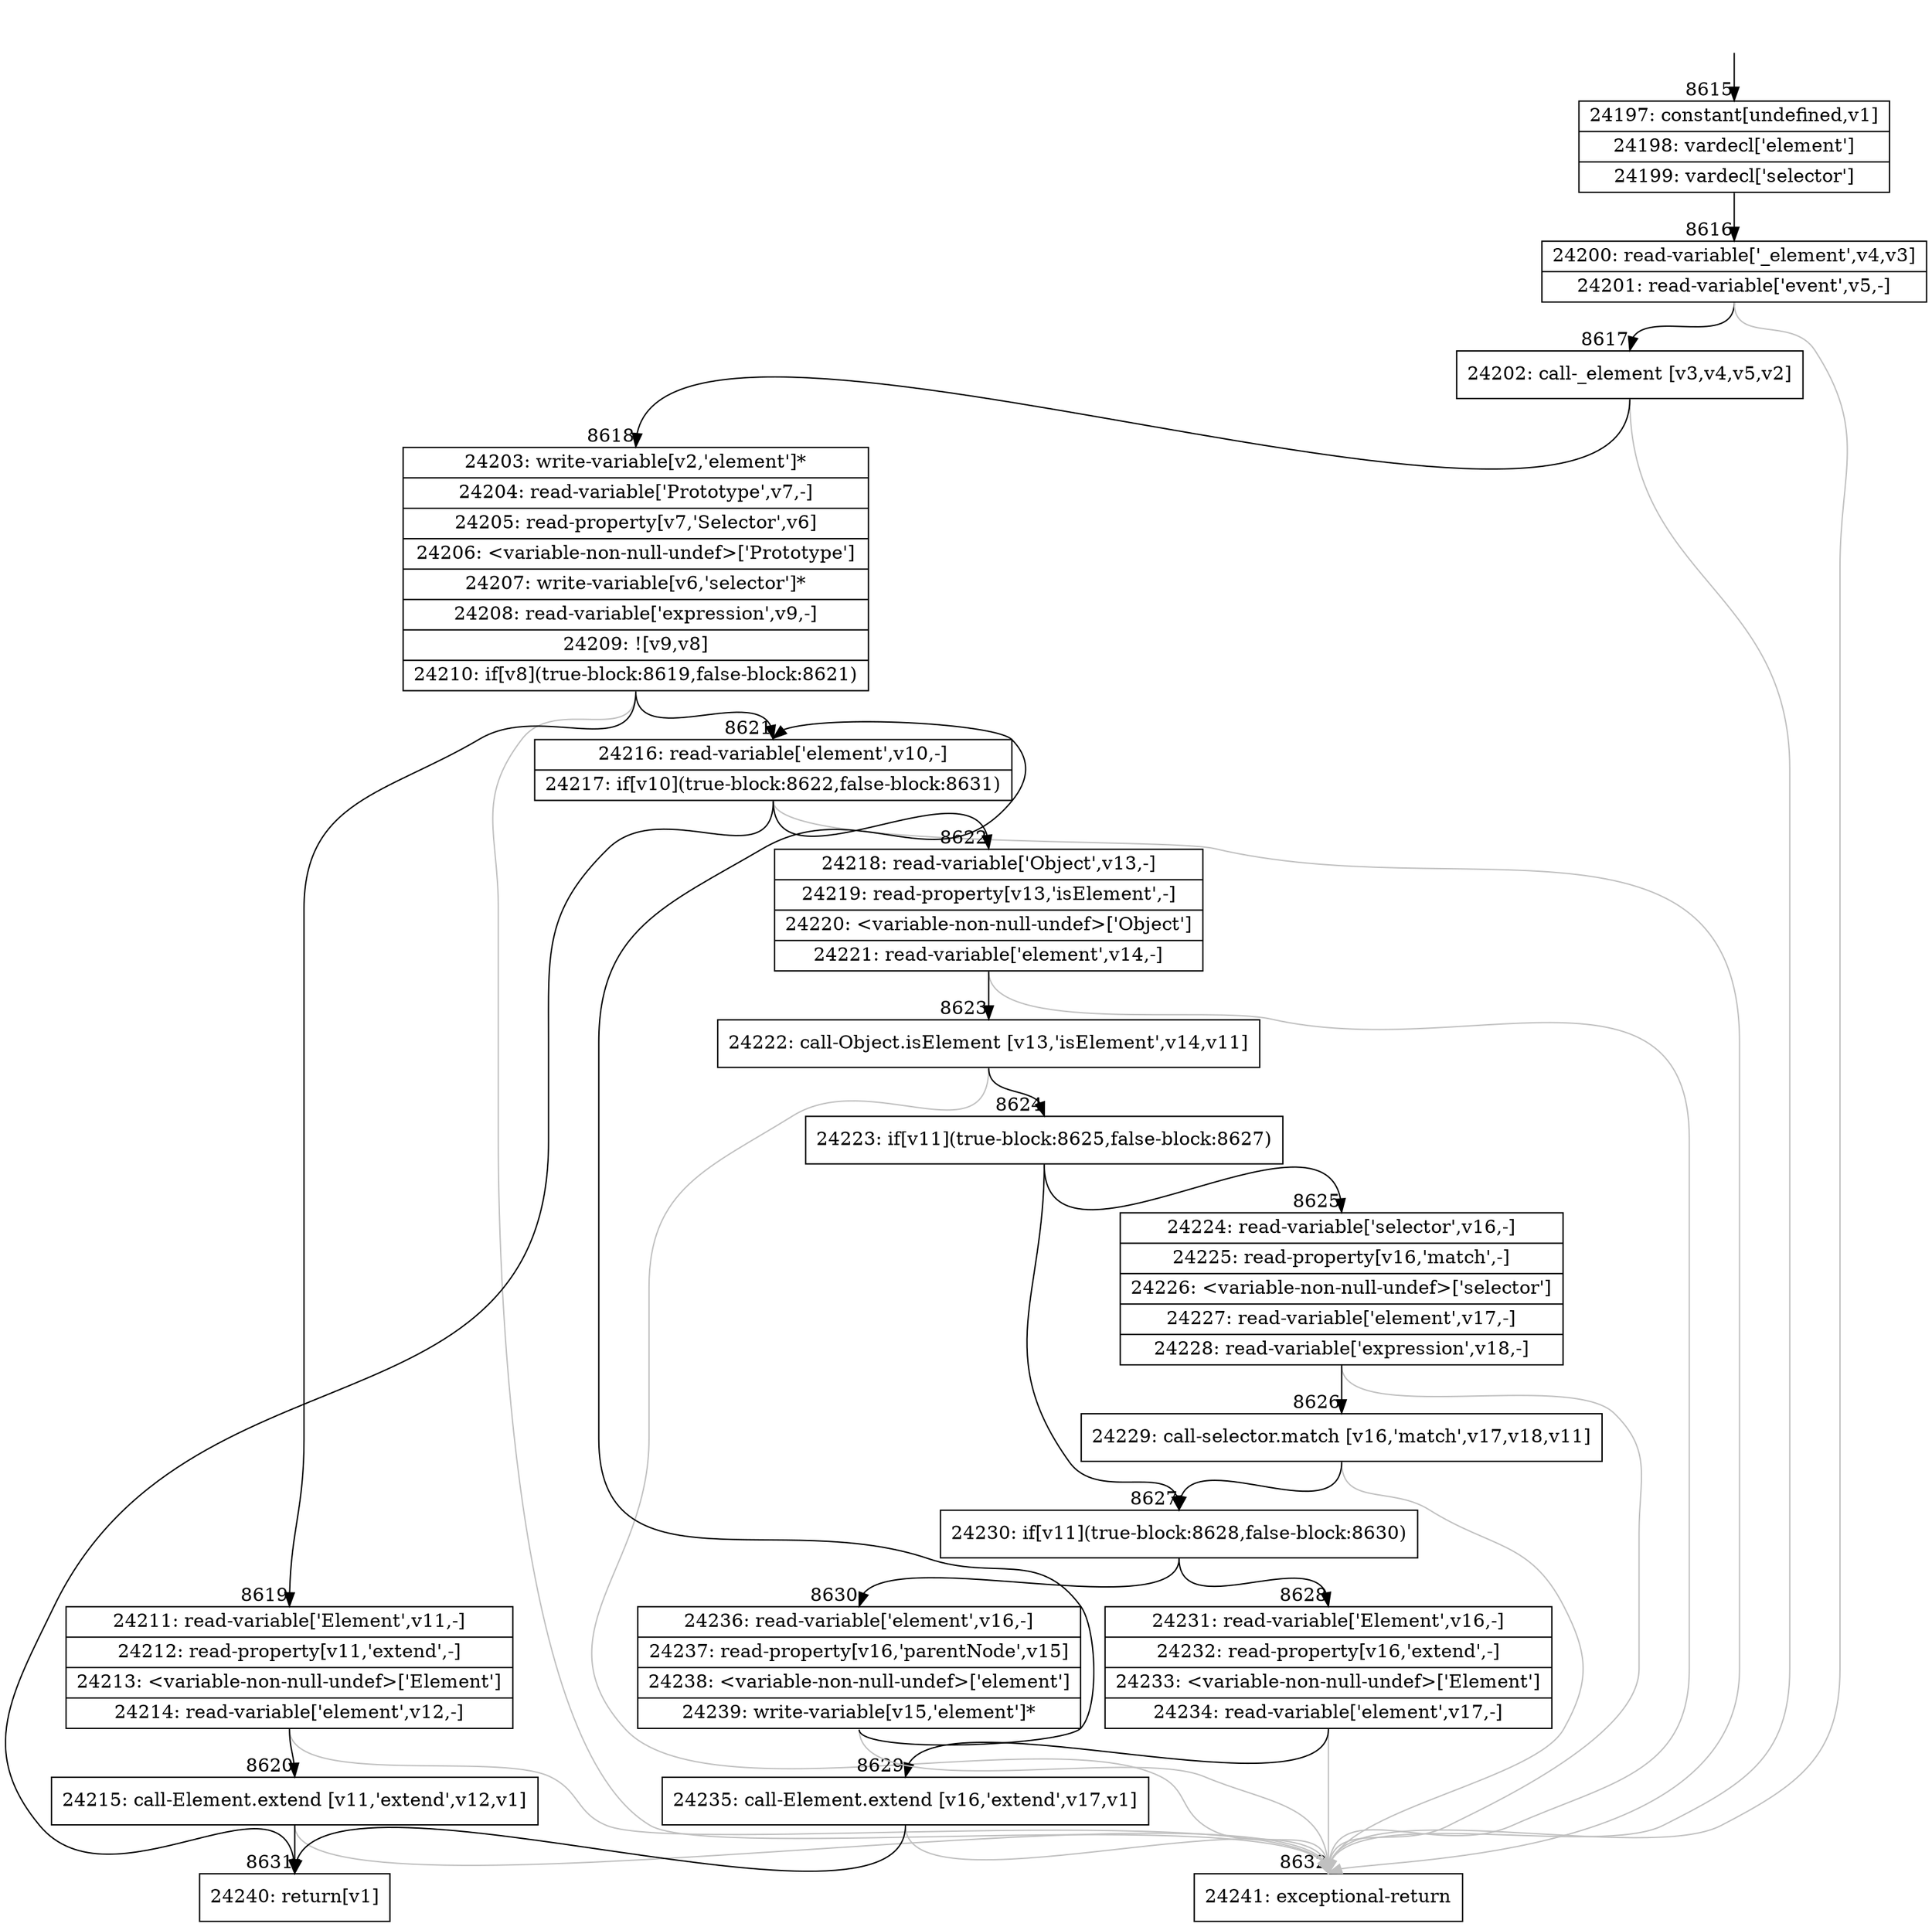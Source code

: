 digraph {
rankdir="TD"
BB_entry650[shape=none,label=""];
BB_entry650 -> BB8615 [tailport=s, headport=n, headlabel="    8615"]
BB8615 [shape=record label="{24197: constant[undefined,v1]|24198: vardecl['element']|24199: vardecl['selector']}" ] 
BB8615 -> BB8616 [tailport=s, headport=n, headlabel="      8616"]
BB8616 [shape=record label="{24200: read-variable['_element',v4,v3]|24201: read-variable['event',v5,-]}" ] 
BB8616 -> BB8617 [tailport=s, headport=n, headlabel="      8617"]
BB8616 -> BB8632 [tailport=s, headport=n, color=gray, headlabel="      8632"]
BB8617 [shape=record label="{24202: call-_element [v3,v4,v5,v2]}" ] 
BB8617 -> BB8618 [tailport=s, headport=n, headlabel="      8618"]
BB8617 -> BB8632 [tailport=s, headport=n, color=gray]
BB8618 [shape=record label="{24203: write-variable[v2,'element']*|24204: read-variable['Prototype',v7,-]|24205: read-property[v7,'Selector',v6]|24206: \<variable-non-null-undef\>['Prototype']|24207: write-variable[v6,'selector']*|24208: read-variable['expression',v9,-]|24209: ![v9,v8]|24210: if[v8](true-block:8619,false-block:8621)}" ] 
BB8618 -> BB8619 [tailport=s, headport=n, headlabel="      8619"]
BB8618 -> BB8621 [tailport=s, headport=n, headlabel="      8621"]
BB8618 -> BB8632 [tailport=s, headport=n, color=gray]
BB8619 [shape=record label="{24211: read-variable['Element',v11,-]|24212: read-property[v11,'extend',-]|24213: \<variable-non-null-undef\>['Element']|24214: read-variable['element',v12,-]}" ] 
BB8619 -> BB8620 [tailport=s, headport=n, headlabel="      8620"]
BB8619 -> BB8632 [tailport=s, headport=n, color=gray]
BB8620 [shape=record label="{24215: call-Element.extend [v11,'extend',v12,v1]}" ] 
BB8620 -> BB8631 [tailport=s, headport=n, headlabel="      8631"]
BB8620 -> BB8632 [tailport=s, headport=n, color=gray]
BB8621 [shape=record label="{24216: read-variable['element',v10,-]|24217: if[v10](true-block:8622,false-block:8631)}" ] 
BB8621 -> BB8622 [tailport=s, headport=n, headlabel="      8622"]
BB8621 -> BB8631 [tailport=s, headport=n]
BB8621 -> BB8632 [tailport=s, headport=n, color=gray]
BB8622 [shape=record label="{24218: read-variable['Object',v13,-]|24219: read-property[v13,'isElement',-]|24220: \<variable-non-null-undef\>['Object']|24221: read-variable['element',v14,-]}" ] 
BB8622 -> BB8623 [tailport=s, headport=n, headlabel="      8623"]
BB8622 -> BB8632 [tailport=s, headport=n, color=gray]
BB8623 [shape=record label="{24222: call-Object.isElement [v13,'isElement',v14,v11]}" ] 
BB8623 -> BB8624 [tailport=s, headport=n, headlabel="      8624"]
BB8623 -> BB8632 [tailport=s, headport=n, color=gray]
BB8624 [shape=record label="{24223: if[v11](true-block:8625,false-block:8627)}" ] 
BB8624 -> BB8627 [tailport=s, headport=n, headlabel="      8627"]
BB8624 -> BB8625 [tailport=s, headport=n, headlabel="      8625"]
BB8625 [shape=record label="{24224: read-variable['selector',v16,-]|24225: read-property[v16,'match',-]|24226: \<variable-non-null-undef\>['selector']|24227: read-variable['element',v17,-]|24228: read-variable['expression',v18,-]}" ] 
BB8625 -> BB8626 [tailport=s, headport=n, headlabel="      8626"]
BB8625 -> BB8632 [tailport=s, headport=n, color=gray]
BB8626 [shape=record label="{24229: call-selector.match [v16,'match',v17,v18,v11]}" ] 
BB8626 -> BB8627 [tailport=s, headport=n]
BB8626 -> BB8632 [tailport=s, headport=n, color=gray]
BB8627 [shape=record label="{24230: if[v11](true-block:8628,false-block:8630)}" ] 
BB8627 -> BB8628 [tailport=s, headport=n, headlabel="      8628"]
BB8627 -> BB8630 [tailport=s, headport=n, headlabel="      8630"]
BB8628 [shape=record label="{24231: read-variable['Element',v16,-]|24232: read-property[v16,'extend',-]|24233: \<variable-non-null-undef\>['Element']|24234: read-variable['element',v17,-]}" ] 
BB8628 -> BB8629 [tailport=s, headport=n, headlabel="      8629"]
BB8628 -> BB8632 [tailport=s, headport=n, color=gray]
BB8629 [shape=record label="{24235: call-Element.extend [v16,'extend',v17,v1]}" ] 
BB8629 -> BB8631 [tailport=s, headport=n]
BB8629 -> BB8632 [tailport=s, headport=n, color=gray]
BB8630 [shape=record label="{24236: read-variable['element',v16,-]|24237: read-property[v16,'parentNode',v15]|24238: \<variable-non-null-undef\>['element']|24239: write-variable[v15,'element']*}" ] 
BB8630 -> BB8621 [tailport=s, headport=n]
BB8630 -> BB8632 [tailport=s, headport=n, color=gray]
BB8631 [shape=record label="{24240: return[v1]}" ] 
BB8632 [shape=record label="{24241: exceptional-return}" ] 
//#$~ 6727
}
